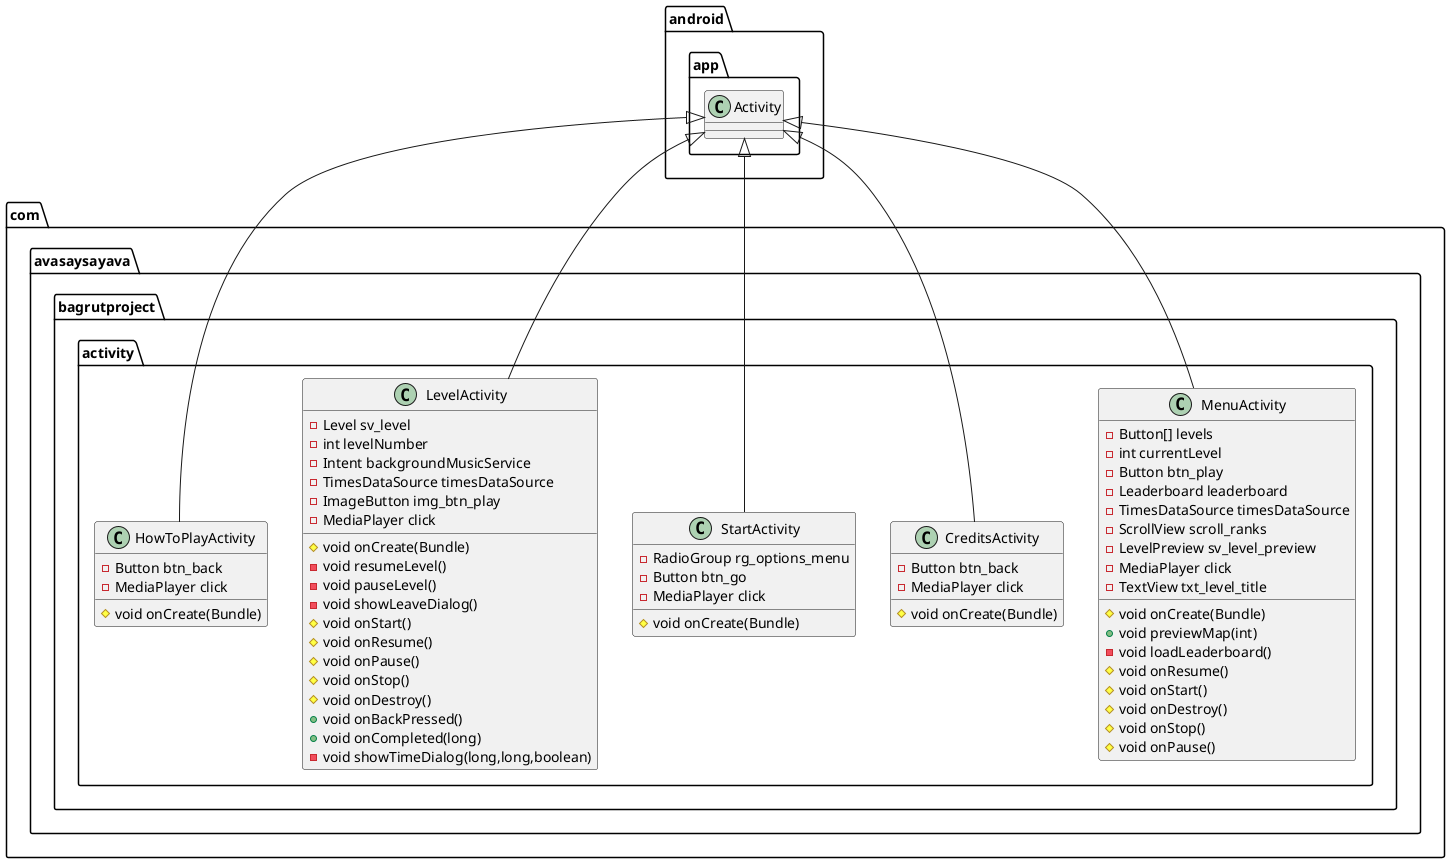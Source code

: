 @startuml
class com.avasaysayava.bagrutproject.activity.MenuActivity {
- Button[] levels
- int currentLevel
- Button btn_play
- Leaderboard leaderboard
- TimesDataSource timesDataSource
- ScrollView scroll_ranks
- LevelPreview sv_level_preview
- MediaPlayer click
- TextView txt_level_title
# void onCreate(Bundle)
+ void previewMap(int)
- void loadLeaderboard()
# void onResume()
# void onStart()
# void onDestroy()
# void onStop()
# void onPause()
}


class com.avasaysayava.bagrutproject.activity.CreditsActivity {
- Button btn_back
- MediaPlayer click
# void onCreate(Bundle)
}


class com.avasaysayava.bagrutproject.activity.StartActivity {
- RadioGroup rg_options_menu
- Button btn_go
- MediaPlayer click
# void onCreate(Bundle)
}


class com.avasaysayava.bagrutproject.activity.LevelActivity {
- Level sv_level
- int levelNumber
- Intent backgroundMusicService
- TimesDataSource timesDataSource
- ImageButton img_btn_play
- MediaPlayer click
# void onCreate(Bundle)
- void resumeLevel()
- void pauseLevel()
- void showLeaveDialog()
# void onStart()
# void onResume()
# void onPause()
# void onStop()
# void onDestroy()
+ void onBackPressed()
+ void onCompleted(long)
- void showTimeDialog(long,long,boolean)
}


class com.avasaysayava.bagrutproject.activity.HowToPlayActivity {
- Button btn_back
- MediaPlayer click
# void onCreate(Bundle)
}




android.app.Activity <|-- com.avasaysayava.bagrutproject.activity.MenuActivity
android.app.Activity <|-- com.avasaysayava.bagrutproject.activity.CreditsActivity
android.app.Activity <|-- com.avasaysayava.bagrutproject.activity.StartActivity
android.app.Activity <|-- com.avasaysayava.bagrutproject.activity.LevelActivity
android.app.Activity <|-- com.avasaysayava.bagrutproject.activity.HowToPlayActivity
@enduml